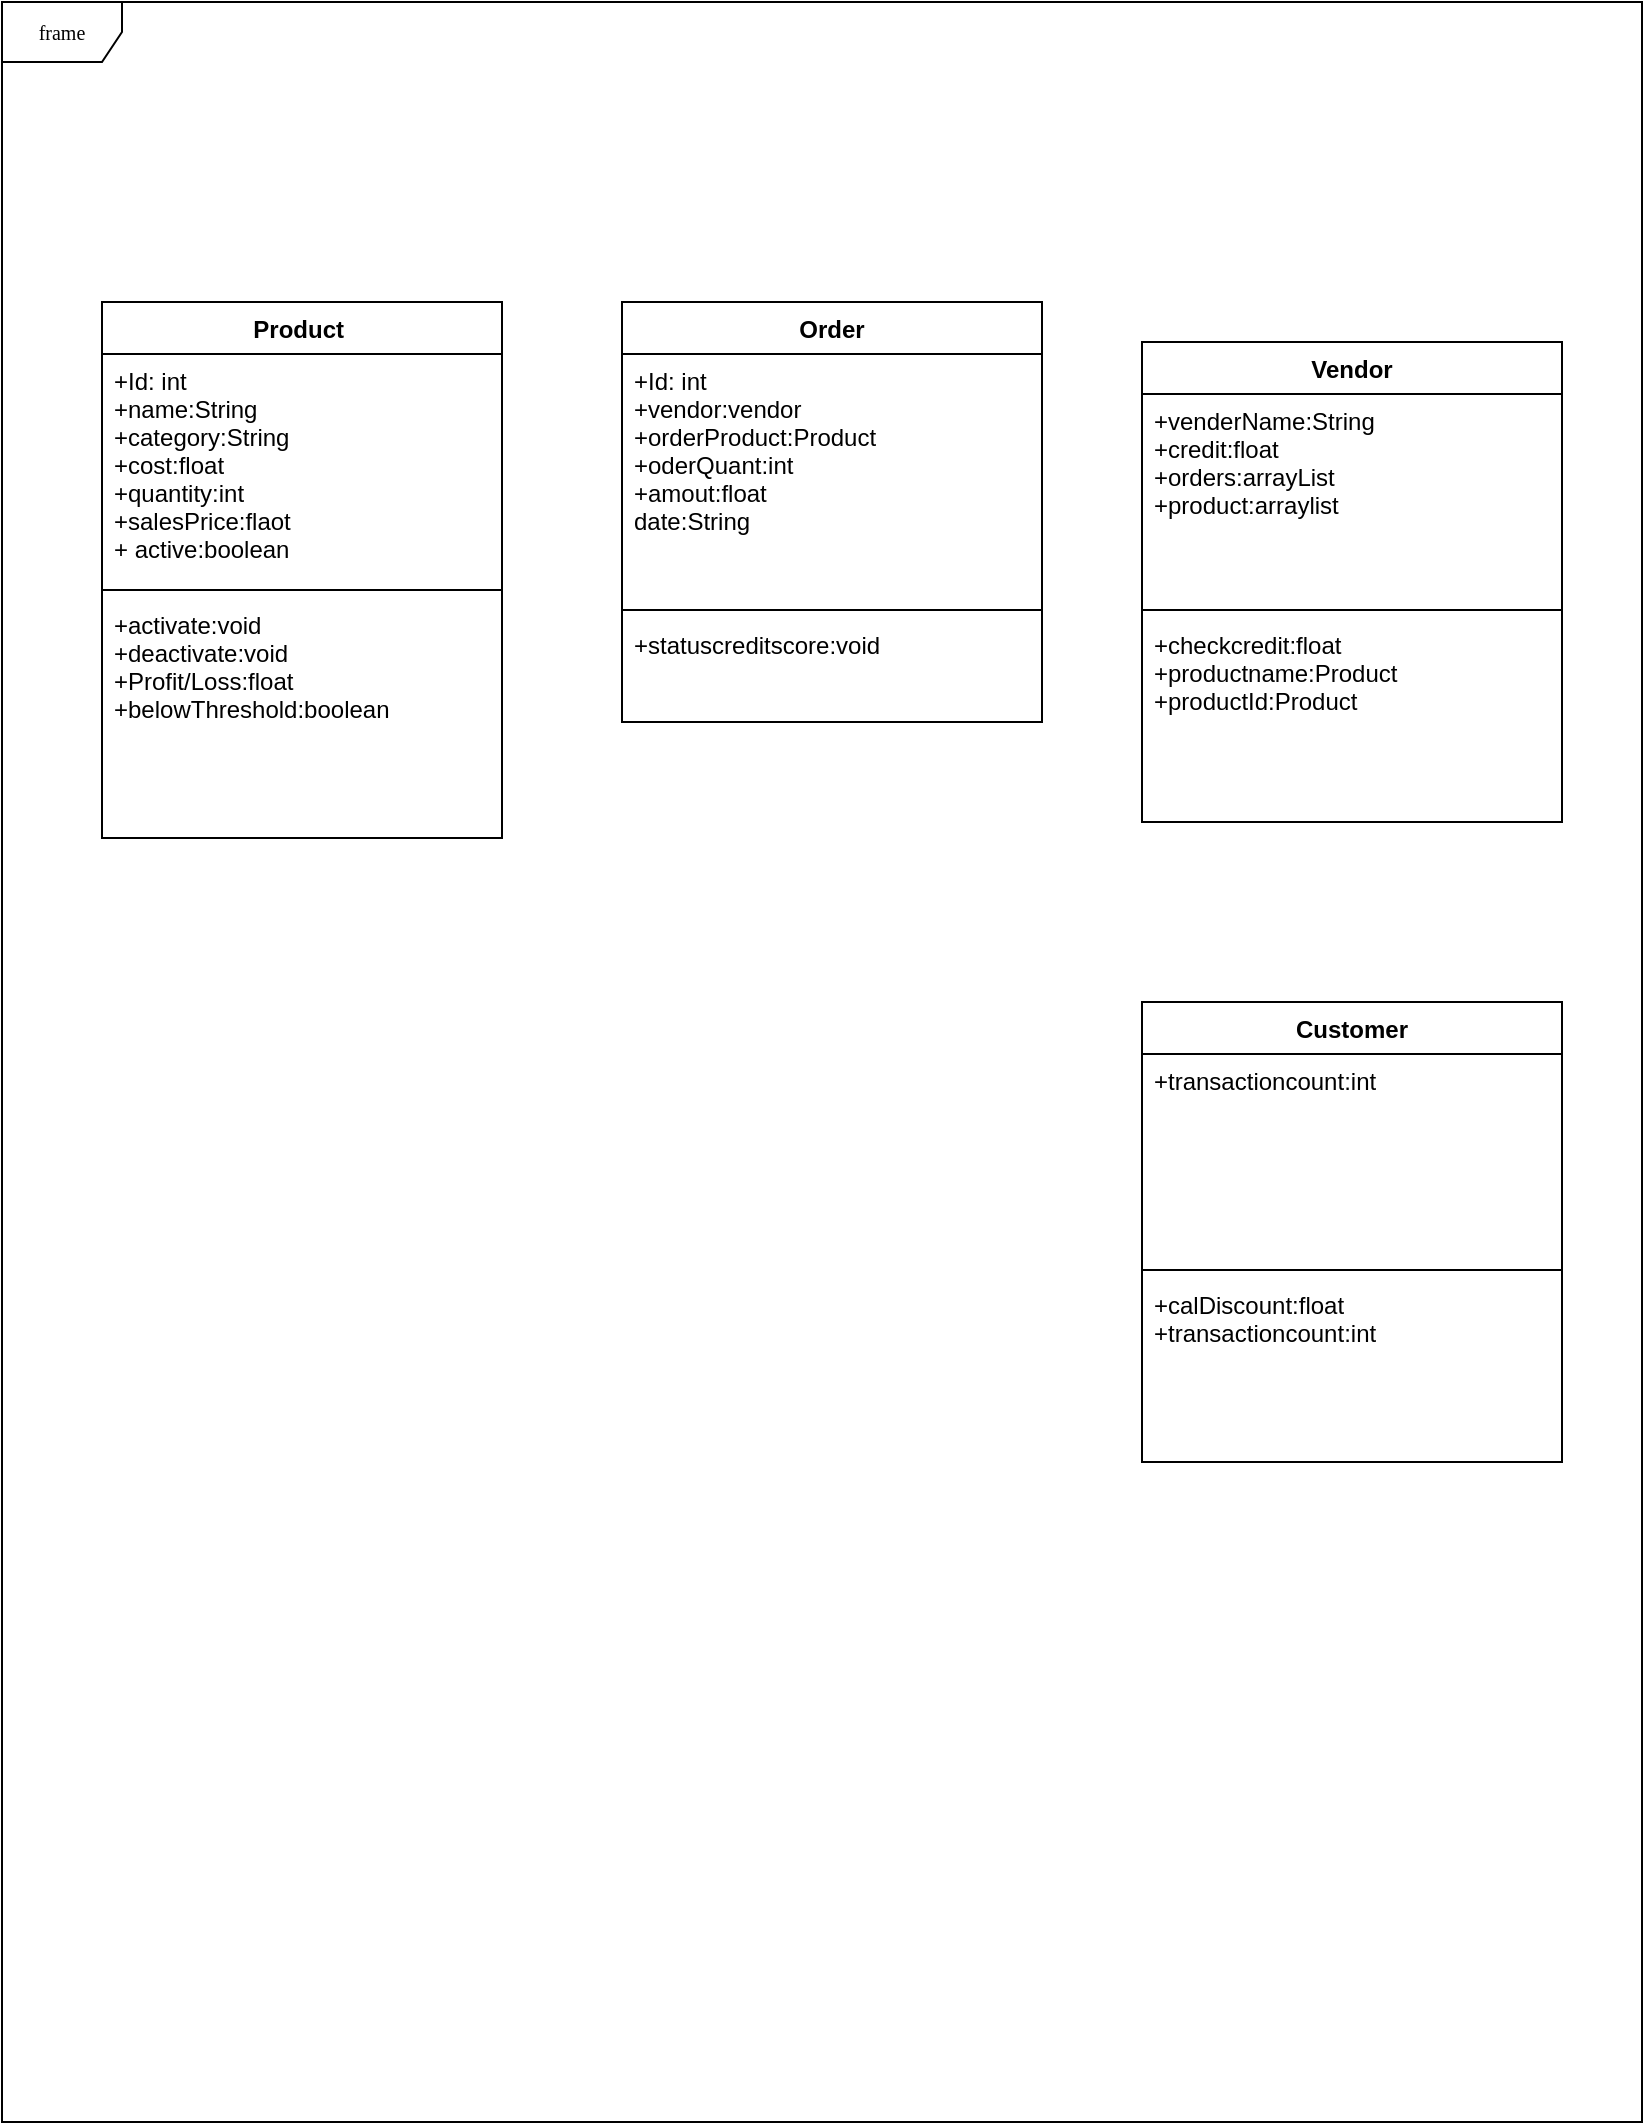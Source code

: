 <mxfile version="14.4.2" type="github">
  <diagram name="Page-1" id="c4acf3e9-155e-7222-9cf6-157b1a14988f">
    <mxGraphModel dx="868" dy="482" grid="1" gridSize="10" guides="1" tooltips="1" connect="1" arrows="1" fold="1" page="1" pageScale="1" pageWidth="850" pageHeight="1100" background="#ffffff" math="0" shadow="0">
      <root>
        <mxCell id="0" />
        <mxCell id="1" parent="0" />
        <mxCell id="17acba5748e5396b-1" value="frame" style="shape=umlFrame;whiteSpace=wrap;html=1;rounded=0;shadow=0;comic=0;labelBackgroundColor=none;strokeWidth=1;fontFamily=Verdana;fontSize=10;align=center;" parent="1" vertex="1">
          <mxGeometry x="20" y="20" width="820" height="1060" as="geometry" />
        </mxCell>
        <mxCell id="FXziDwkmJhJcugYJuyIg-14" value="Product " style="swimlane;fontStyle=1;align=center;verticalAlign=top;childLayout=stackLayout;horizontal=1;startSize=26;horizontalStack=0;resizeParent=1;resizeParentMax=0;resizeLast=0;collapsible=1;marginBottom=0;fillColor=none;gradientColor=none;" vertex="1" parent="1">
          <mxGeometry x="70" y="170" width="200" height="268" as="geometry" />
        </mxCell>
        <mxCell id="FXziDwkmJhJcugYJuyIg-15" value="+Id: int&#xa;+name:String&#xa;+category:String&#xa;+cost:float&#xa;+quantity:int&#xa;+salesPrice:flaot&#xa;+ active:boolean" style="text;strokeColor=none;fillColor=none;align=left;verticalAlign=top;spacingLeft=4;spacingRight=4;overflow=hidden;rotatable=0;points=[[0,0.5],[1,0.5]];portConstraint=eastwest;" vertex="1" parent="FXziDwkmJhJcugYJuyIg-14">
          <mxGeometry y="26" width="200" height="114" as="geometry" />
        </mxCell>
        <mxCell id="FXziDwkmJhJcugYJuyIg-16" value="" style="line;strokeWidth=1;fillColor=none;align=left;verticalAlign=middle;spacingTop=-1;spacingLeft=3;spacingRight=3;rotatable=0;labelPosition=right;points=[];portConstraint=eastwest;" vertex="1" parent="FXziDwkmJhJcugYJuyIg-14">
          <mxGeometry y="140" width="200" height="8" as="geometry" />
        </mxCell>
        <mxCell id="FXziDwkmJhJcugYJuyIg-17" value="+activate:void&#xa;+deactivate:void&#xa;+Profit/Loss:float&#xa;+belowThreshold:boolean" style="text;strokeColor=none;fillColor=none;align=left;verticalAlign=top;spacingLeft=4;spacingRight=4;overflow=hidden;rotatable=0;points=[[0,0.5],[1,0.5]];portConstraint=eastwest;" vertex="1" parent="FXziDwkmJhJcugYJuyIg-14">
          <mxGeometry y="148" width="200" height="120" as="geometry" />
        </mxCell>
        <mxCell id="FXziDwkmJhJcugYJuyIg-20" value="Order" style="swimlane;fontStyle=1;align=center;verticalAlign=top;childLayout=stackLayout;horizontal=1;startSize=26;horizontalStack=0;resizeParent=1;resizeParentMax=0;resizeLast=0;collapsible=1;marginBottom=0;fillColor=none;gradientColor=none;" vertex="1" parent="1">
          <mxGeometry x="330" y="170" width="210" height="210" as="geometry" />
        </mxCell>
        <mxCell id="FXziDwkmJhJcugYJuyIg-21" value="+Id: int&#xa;+vendor:vendor&#xa;+orderProduct:Product&#xa;+oderQuant:int&#xa;+amout:float&#xa;date:String" style="text;strokeColor=none;fillColor=none;align=left;verticalAlign=top;spacingLeft=4;spacingRight=4;overflow=hidden;rotatable=0;points=[[0,0.5],[1,0.5]];portConstraint=eastwest;" vertex="1" parent="FXziDwkmJhJcugYJuyIg-20">
          <mxGeometry y="26" width="210" height="124" as="geometry" />
        </mxCell>
        <mxCell id="FXziDwkmJhJcugYJuyIg-22" value="" style="line;strokeWidth=1;fillColor=none;align=left;verticalAlign=middle;spacingTop=-1;spacingLeft=3;spacingRight=3;rotatable=0;labelPosition=right;points=[];portConstraint=eastwest;" vertex="1" parent="FXziDwkmJhJcugYJuyIg-20">
          <mxGeometry y="150" width="210" height="8" as="geometry" />
        </mxCell>
        <mxCell id="FXziDwkmJhJcugYJuyIg-23" value="+statuscreditscore:void" style="text;strokeColor=none;fillColor=none;align=left;verticalAlign=top;spacingLeft=4;spacingRight=4;overflow=hidden;rotatable=0;points=[[0,0.5],[1,0.5]];portConstraint=eastwest;" vertex="1" parent="FXziDwkmJhJcugYJuyIg-20">
          <mxGeometry y="158" width="210" height="52" as="geometry" />
        </mxCell>
        <mxCell id="FXziDwkmJhJcugYJuyIg-24" value="Vendor" style="swimlane;fontStyle=1;align=center;verticalAlign=top;childLayout=stackLayout;horizontal=1;startSize=26;horizontalStack=0;resizeParent=1;resizeParentMax=0;resizeLast=0;collapsible=1;marginBottom=0;fillColor=none;gradientColor=none;" vertex="1" parent="1">
          <mxGeometry x="590" y="190" width="210" height="240" as="geometry" />
        </mxCell>
        <mxCell id="FXziDwkmJhJcugYJuyIg-25" value="+venderName:String&#xa;+credit:float&#xa;+orders:arrayList&#xa;+product:arraylist" style="text;strokeColor=none;fillColor=none;align=left;verticalAlign=top;spacingLeft=4;spacingRight=4;overflow=hidden;rotatable=0;points=[[0,0.5],[1,0.5]];portConstraint=eastwest;" vertex="1" parent="FXziDwkmJhJcugYJuyIg-24">
          <mxGeometry y="26" width="210" height="104" as="geometry" />
        </mxCell>
        <mxCell id="FXziDwkmJhJcugYJuyIg-26" value="" style="line;strokeWidth=1;fillColor=none;align=left;verticalAlign=middle;spacingTop=-1;spacingLeft=3;spacingRight=3;rotatable=0;labelPosition=right;points=[];portConstraint=eastwest;" vertex="1" parent="FXziDwkmJhJcugYJuyIg-24">
          <mxGeometry y="130" width="210" height="8" as="geometry" />
        </mxCell>
        <mxCell id="FXziDwkmJhJcugYJuyIg-27" value="+checkcredit:float&#xa;+productname:Product&#xa;+productId:Product" style="text;strokeColor=none;fillColor=none;align=left;verticalAlign=top;spacingLeft=4;spacingRight=4;overflow=hidden;rotatable=0;points=[[0,0.5],[1,0.5]];portConstraint=eastwest;" vertex="1" parent="FXziDwkmJhJcugYJuyIg-24">
          <mxGeometry y="138" width="210" height="102" as="geometry" />
        </mxCell>
        <mxCell id="FXziDwkmJhJcugYJuyIg-28" value="Customer" style="swimlane;fontStyle=1;align=center;verticalAlign=top;childLayout=stackLayout;horizontal=1;startSize=26;horizontalStack=0;resizeParent=1;resizeParentMax=0;resizeLast=0;collapsible=1;marginBottom=0;fillColor=none;gradientColor=none;" vertex="1" parent="1">
          <mxGeometry x="590" y="520" width="210" height="230" as="geometry" />
        </mxCell>
        <mxCell id="FXziDwkmJhJcugYJuyIg-29" value="+transactioncount:int" style="text;strokeColor=none;fillColor=none;align=left;verticalAlign=top;spacingLeft=4;spacingRight=4;overflow=hidden;rotatable=0;points=[[0,0.5],[1,0.5]];portConstraint=eastwest;" vertex="1" parent="FXziDwkmJhJcugYJuyIg-28">
          <mxGeometry y="26" width="210" height="104" as="geometry" />
        </mxCell>
        <mxCell id="FXziDwkmJhJcugYJuyIg-30" value="" style="line;strokeWidth=1;fillColor=none;align=left;verticalAlign=middle;spacingTop=-1;spacingLeft=3;spacingRight=3;rotatable=0;labelPosition=right;points=[];portConstraint=eastwest;" vertex="1" parent="FXziDwkmJhJcugYJuyIg-28">
          <mxGeometry y="130" width="210" height="8" as="geometry" />
        </mxCell>
        <mxCell id="FXziDwkmJhJcugYJuyIg-31" value="+calDiscount:float&#xa;+transactioncount:int" style="text;strokeColor=none;fillColor=none;align=left;verticalAlign=top;spacingLeft=4;spacingRight=4;overflow=hidden;rotatable=0;points=[[0,0.5],[1,0.5]];portConstraint=eastwest;" vertex="1" parent="FXziDwkmJhJcugYJuyIg-28">
          <mxGeometry y="138" width="210" height="92" as="geometry" />
        </mxCell>
      </root>
    </mxGraphModel>
  </diagram>
</mxfile>
